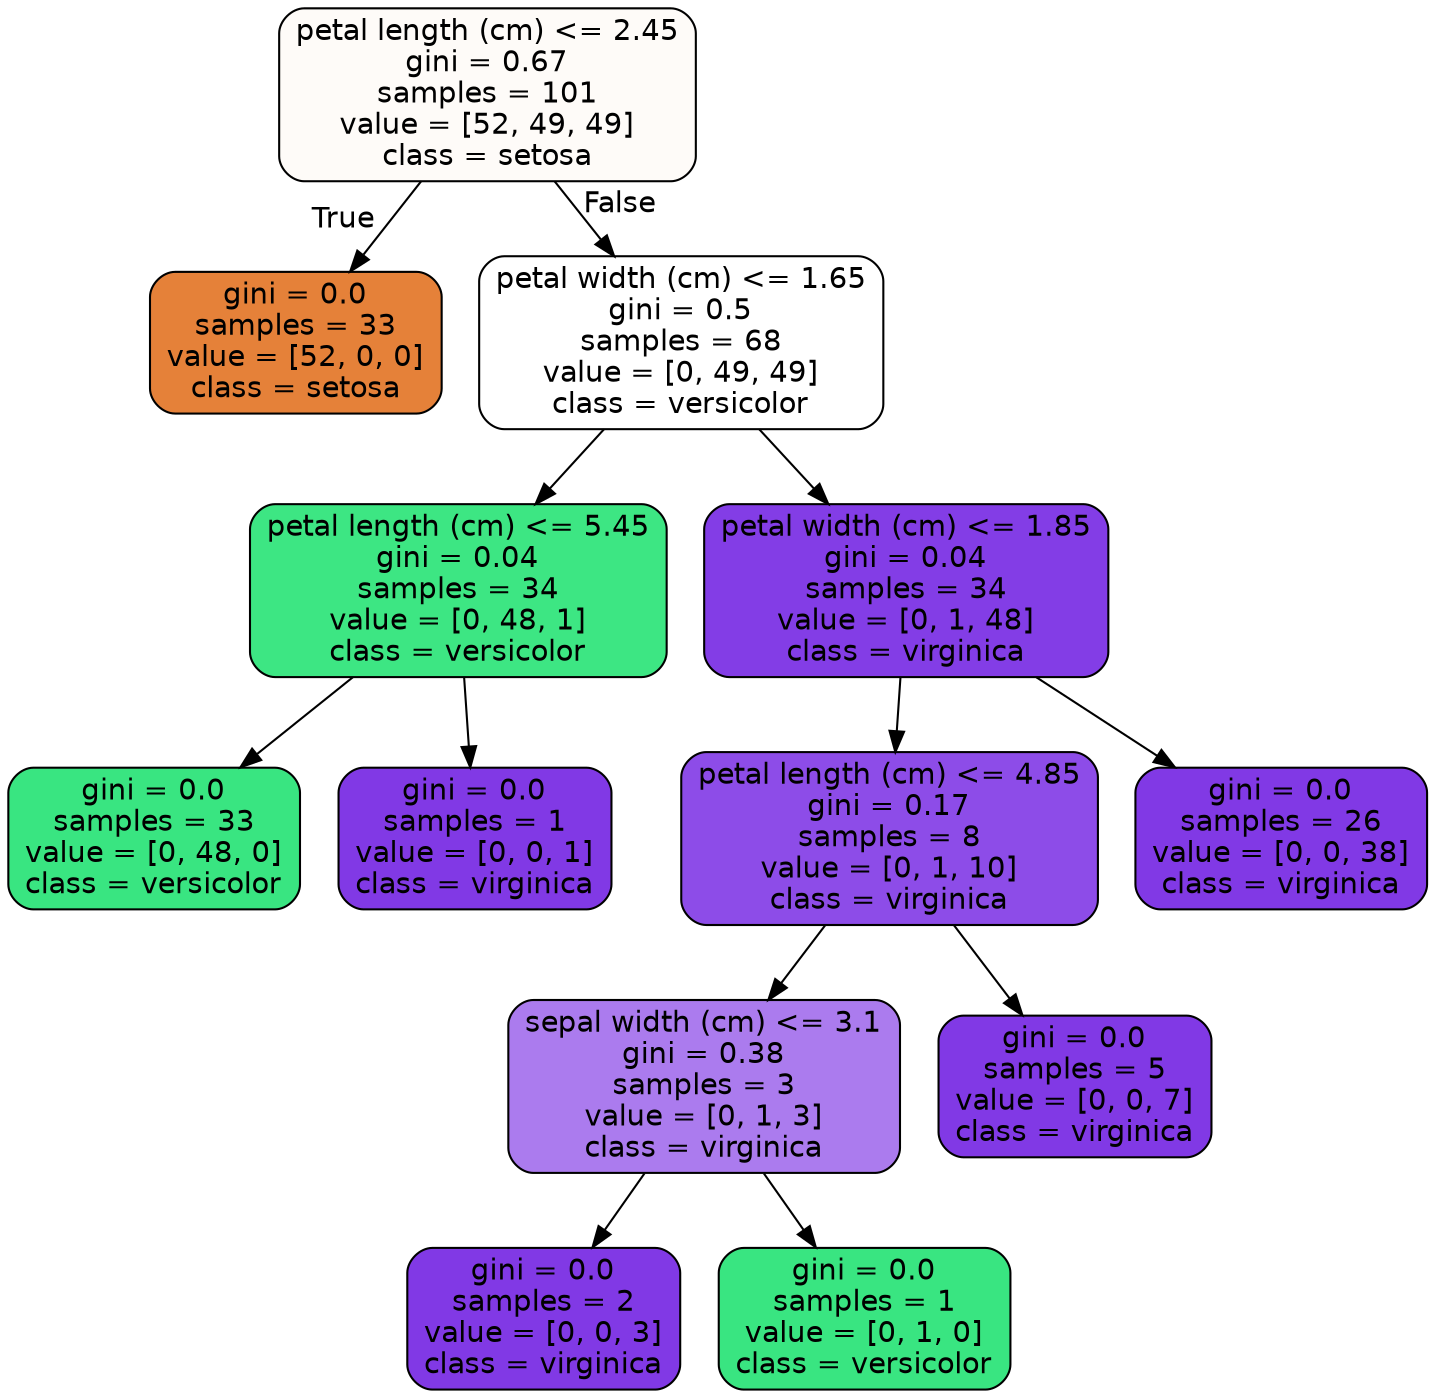 digraph Tree {
node [shape=box, style="filled, rounded", color="black", fontname=helvetica] ;
edge [fontname=helvetica] ;
0 [label="petal length (cm) <= 2.45\ngini = 0.67\nsamples = 101\nvalue = [52, 49, 49]\nclass = setosa", fillcolor="#e5813908"] ;
1 [label="gini = 0.0\nsamples = 33\nvalue = [52, 0, 0]\nclass = setosa", fillcolor="#e58139ff"] ;
0 -> 1 [labeldistance=2.5, labelangle=45, headlabel="True"] ;
2 [label="petal width (cm) <= 1.65\ngini = 0.5\nsamples = 68\nvalue = [0, 49, 49]\nclass = versicolor", fillcolor="#39e58100"] ;
0 -> 2 [labeldistance=2.5, labelangle=-45, headlabel="False"] ;
3 [label="petal length (cm) <= 5.45\ngini = 0.04\nsamples = 34\nvalue = [0, 48, 1]\nclass = versicolor", fillcolor="#39e581fa"] ;
2 -> 3 ;
4 [label="gini = 0.0\nsamples = 33\nvalue = [0, 48, 0]\nclass = versicolor", fillcolor="#39e581ff"] ;
3 -> 4 ;
5 [label="gini = 0.0\nsamples = 1\nvalue = [0, 0, 1]\nclass = virginica", fillcolor="#8139e5ff"] ;
3 -> 5 ;
6 [label="petal width (cm) <= 1.85\ngini = 0.04\nsamples = 34\nvalue = [0, 1, 48]\nclass = virginica", fillcolor="#8139e5fa"] ;
2 -> 6 ;
7 [label="petal length (cm) <= 4.85\ngini = 0.17\nsamples = 8\nvalue = [0, 1, 10]\nclass = virginica", fillcolor="#8139e5e6"] ;
6 -> 7 ;
8 [label="sepal width (cm) <= 3.1\ngini = 0.38\nsamples = 3\nvalue = [0, 1, 3]\nclass = virginica", fillcolor="#8139e5aa"] ;
7 -> 8 ;
9 [label="gini = 0.0\nsamples = 2\nvalue = [0, 0, 3]\nclass = virginica", fillcolor="#8139e5ff"] ;
8 -> 9 ;
10 [label="gini = 0.0\nsamples = 1\nvalue = [0, 1, 0]\nclass = versicolor", fillcolor="#39e581ff"] ;
8 -> 10 ;
11 [label="gini = 0.0\nsamples = 5\nvalue = [0, 0, 7]\nclass = virginica", fillcolor="#8139e5ff"] ;
7 -> 11 ;
12 [label="gini = 0.0\nsamples = 26\nvalue = [0, 0, 38]\nclass = virginica", fillcolor="#8139e5ff"] ;
6 -> 12 ;
}